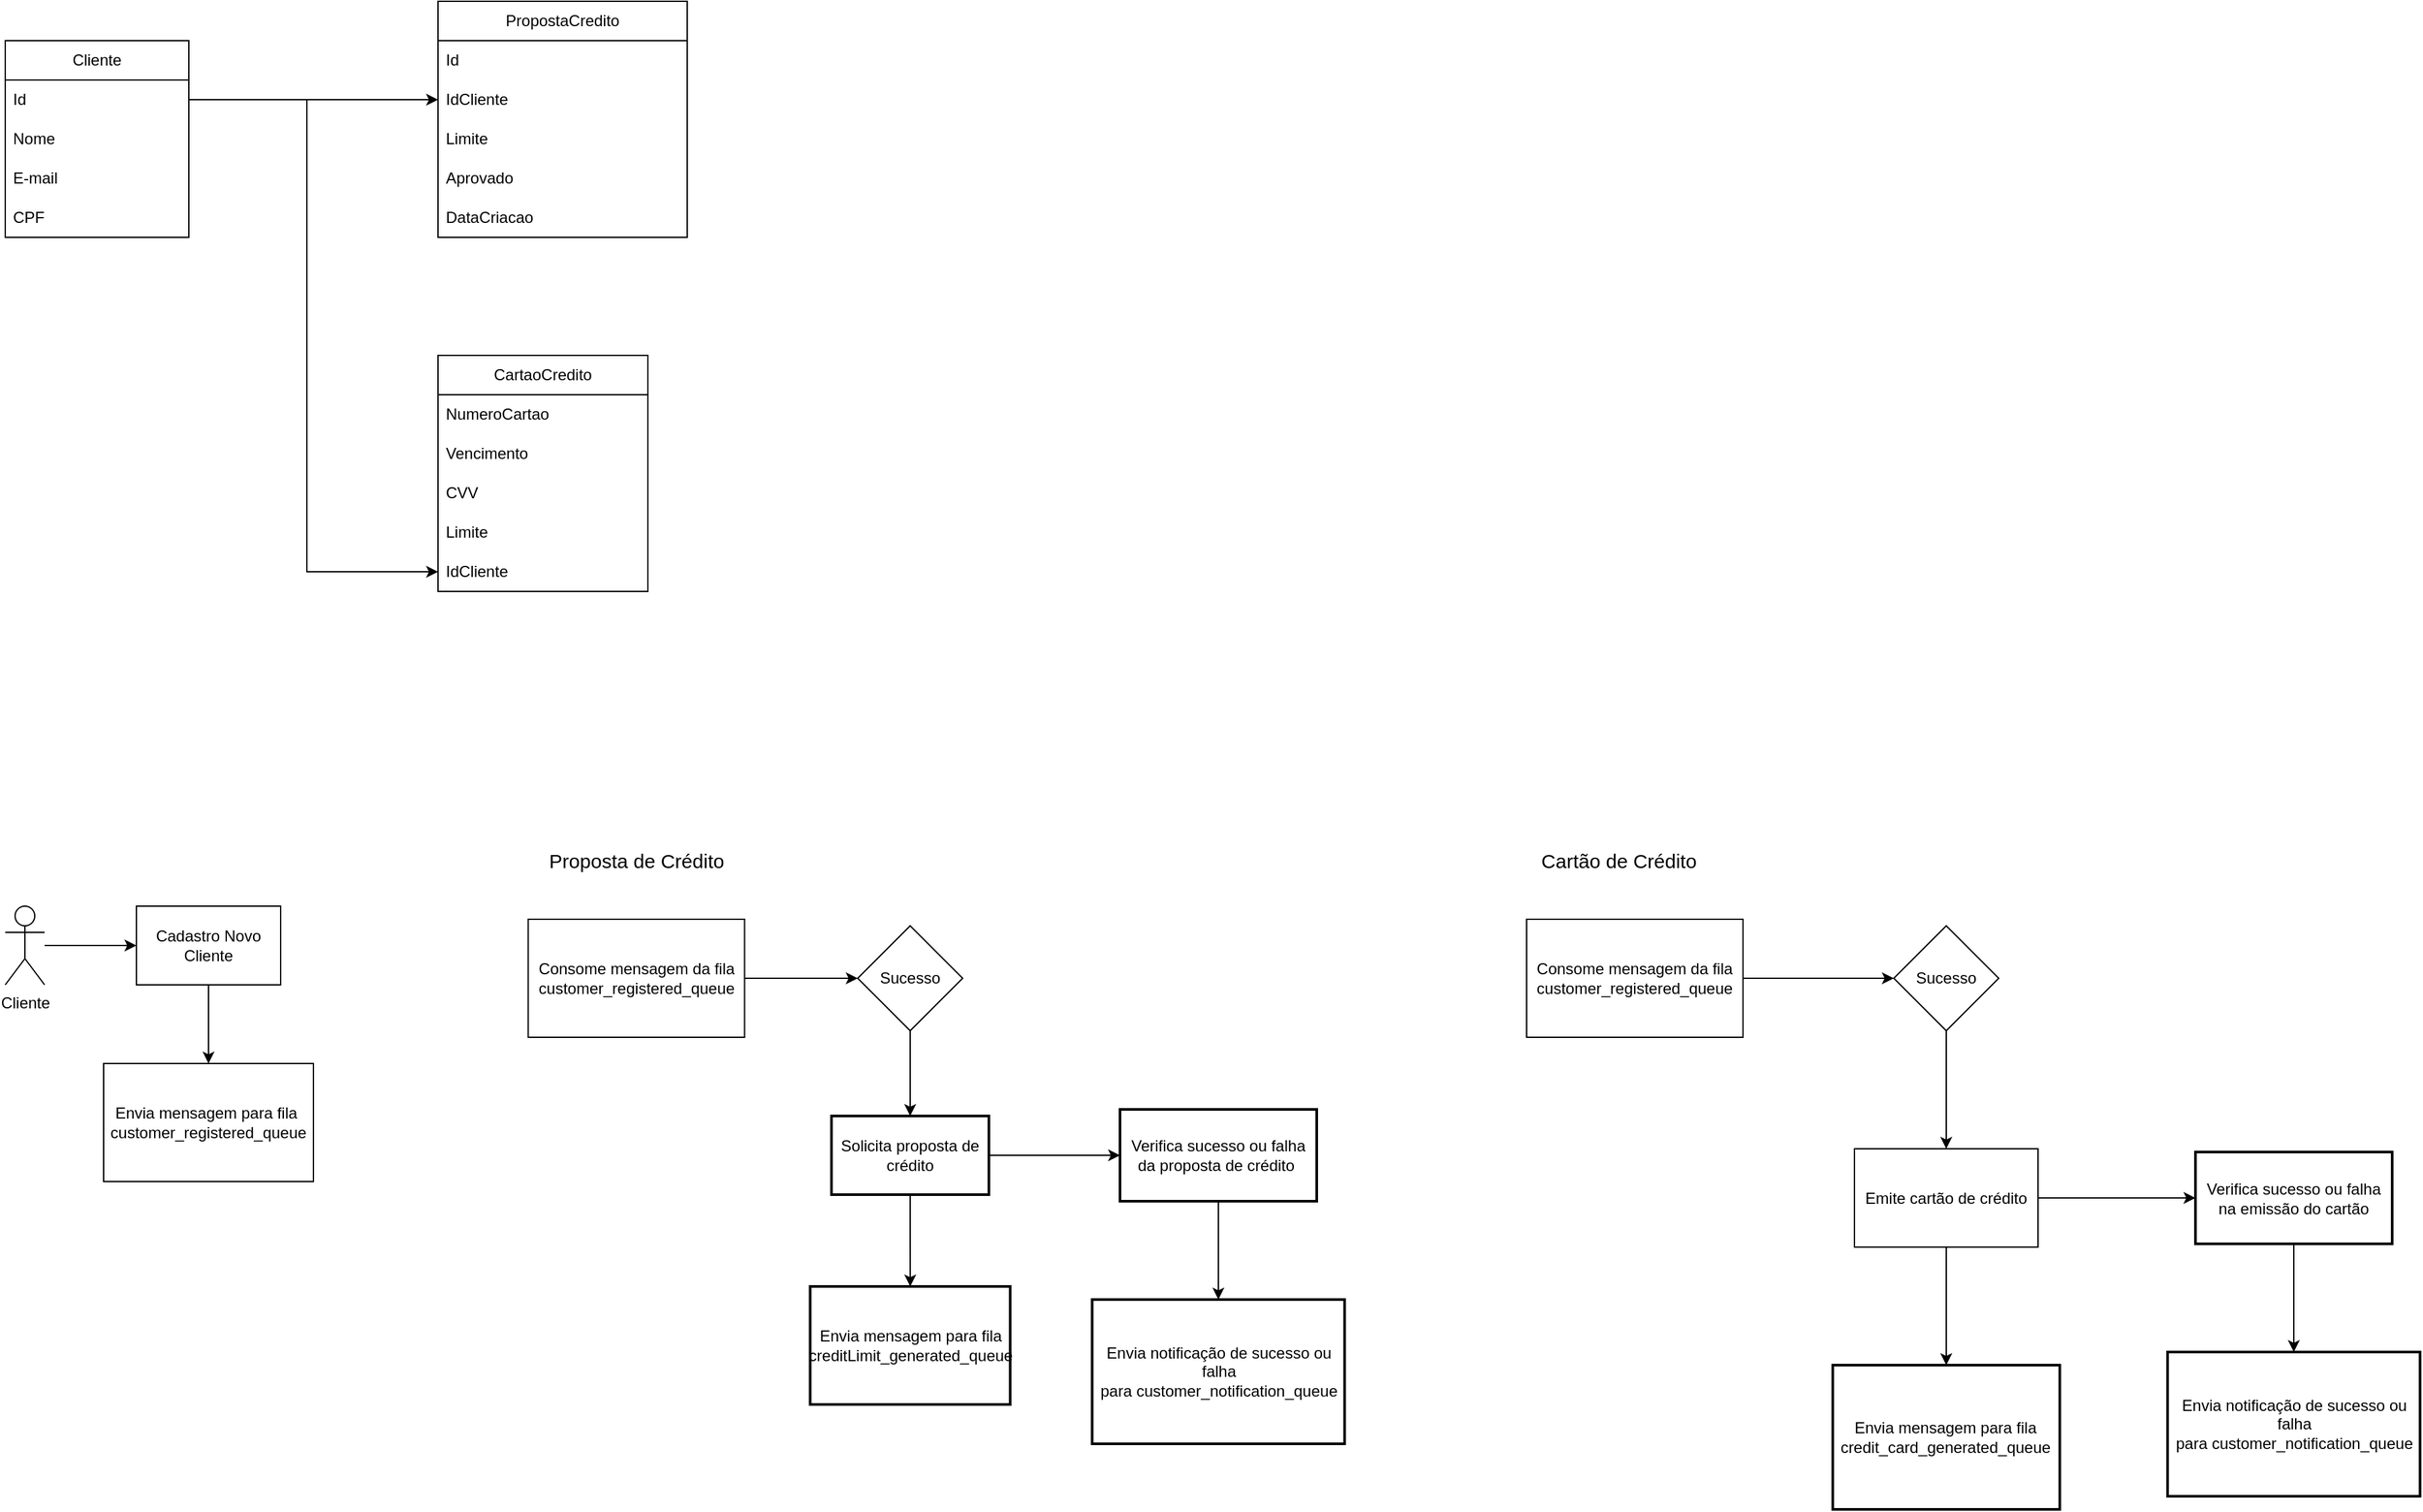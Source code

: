 <mxfile version="24.6.5" type="github">
  <diagram name="Página-1" id="kxw706e_lVqUMvJ54Nke">
    <mxGraphModel dx="1047" dy="596" grid="1" gridSize="10" guides="1" tooltips="1" connect="1" arrows="1" fold="1" page="1" pageScale="1" pageWidth="3300" pageHeight="4681" math="0" shadow="0">
      <root>
        <mxCell id="0" />
        <mxCell id="1" parent="0" />
        <mxCell id="7IVnwnWDkIYmJTcqtTQx-1" value="Cliente" style="swimlane;fontStyle=0;childLayout=stackLayout;horizontal=1;startSize=30;horizontalStack=0;resizeParent=1;resizeParentMax=0;resizeLast=0;collapsible=1;marginBottom=0;whiteSpace=wrap;html=1;" vertex="1" parent="1">
          <mxGeometry x="70" y="120" width="140" height="150" as="geometry">
            <mxRectangle x="70" y="120" width="80" height="30" as="alternateBounds" />
          </mxGeometry>
        </mxCell>
        <mxCell id="7IVnwnWDkIYmJTcqtTQx-2" value="Id" style="text;strokeColor=none;fillColor=none;align=left;verticalAlign=middle;spacingLeft=4;spacingRight=4;overflow=hidden;points=[[0,0.5],[1,0.5]];portConstraint=eastwest;rotatable=0;whiteSpace=wrap;html=1;" vertex="1" parent="7IVnwnWDkIYmJTcqtTQx-1">
          <mxGeometry y="30" width="140" height="30" as="geometry" />
        </mxCell>
        <mxCell id="7IVnwnWDkIYmJTcqtTQx-3" value="Nome" style="text;strokeColor=none;fillColor=none;align=left;verticalAlign=middle;spacingLeft=4;spacingRight=4;overflow=hidden;points=[[0,0.5],[1,0.5]];portConstraint=eastwest;rotatable=0;whiteSpace=wrap;html=1;" vertex="1" parent="7IVnwnWDkIYmJTcqtTQx-1">
          <mxGeometry y="60" width="140" height="30" as="geometry" />
        </mxCell>
        <mxCell id="7IVnwnWDkIYmJTcqtTQx-4" value="E-mail" style="text;strokeColor=none;fillColor=none;align=left;verticalAlign=middle;spacingLeft=4;spacingRight=4;overflow=hidden;points=[[0,0.5],[1,0.5]];portConstraint=eastwest;rotatable=0;whiteSpace=wrap;html=1;" vertex="1" parent="7IVnwnWDkIYmJTcqtTQx-1">
          <mxGeometry y="90" width="140" height="30" as="geometry" />
        </mxCell>
        <mxCell id="7IVnwnWDkIYmJTcqtTQx-6" value="CPF" style="text;strokeColor=none;fillColor=none;align=left;verticalAlign=middle;spacingLeft=4;spacingRight=4;overflow=hidden;points=[[0,0.5],[1,0.5]];portConstraint=eastwest;rotatable=0;whiteSpace=wrap;html=1;" vertex="1" parent="7IVnwnWDkIYmJTcqtTQx-1">
          <mxGeometry y="120" width="140" height="30" as="geometry" />
        </mxCell>
        <mxCell id="7IVnwnWDkIYmJTcqtTQx-8" value="PropostaCredito" style="swimlane;fontStyle=0;childLayout=stackLayout;horizontal=1;startSize=30;horizontalStack=0;resizeParent=1;resizeParentMax=0;resizeLast=0;collapsible=1;marginBottom=0;whiteSpace=wrap;html=1;" vertex="1" parent="1">
          <mxGeometry x="400" y="90" width="190" height="180" as="geometry" />
        </mxCell>
        <mxCell id="7IVnwnWDkIYmJTcqtTQx-9" value="Id" style="text;strokeColor=none;fillColor=none;align=left;verticalAlign=middle;spacingLeft=4;spacingRight=4;overflow=hidden;points=[[0,0.5],[1,0.5]];portConstraint=eastwest;rotatable=0;whiteSpace=wrap;html=1;" vertex="1" parent="7IVnwnWDkIYmJTcqtTQx-8">
          <mxGeometry y="30" width="190" height="30" as="geometry" />
        </mxCell>
        <mxCell id="7IVnwnWDkIYmJTcqtTQx-14" value="IdCliente" style="text;strokeColor=none;fillColor=none;align=left;verticalAlign=middle;spacingLeft=4;spacingRight=4;overflow=hidden;points=[[0,0.5],[1,0.5]];portConstraint=eastwest;rotatable=0;whiteSpace=wrap;html=1;" vertex="1" parent="7IVnwnWDkIYmJTcqtTQx-8">
          <mxGeometry y="60" width="190" height="30" as="geometry" />
        </mxCell>
        <mxCell id="7IVnwnWDkIYmJTcqtTQx-10" value="Limite" style="text;strokeColor=none;fillColor=none;align=left;verticalAlign=middle;spacingLeft=4;spacingRight=4;overflow=hidden;points=[[0,0.5],[1,0.5]];portConstraint=eastwest;rotatable=0;whiteSpace=wrap;html=1;" vertex="1" parent="7IVnwnWDkIYmJTcqtTQx-8">
          <mxGeometry y="90" width="190" height="30" as="geometry" />
        </mxCell>
        <mxCell id="7IVnwnWDkIYmJTcqtTQx-74" value="Aprovado" style="text;strokeColor=none;fillColor=none;align=left;verticalAlign=middle;spacingLeft=4;spacingRight=4;overflow=hidden;points=[[0,0.5],[1,0.5]];portConstraint=eastwest;rotatable=0;whiteSpace=wrap;html=1;" vertex="1" parent="7IVnwnWDkIYmJTcqtTQx-8">
          <mxGeometry y="120" width="190" height="30" as="geometry" />
        </mxCell>
        <mxCell id="7IVnwnWDkIYmJTcqtTQx-13" value="DataCriacao" style="text;strokeColor=none;fillColor=none;align=left;verticalAlign=middle;spacingLeft=4;spacingRight=4;overflow=hidden;points=[[0,0.5],[1,0.5]];portConstraint=eastwest;rotatable=0;whiteSpace=wrap;html=1;" vertex="1" parent="7IVnwnWDkIYmJTcqtTQx-8">
          <mxGeometry y="150" width="190" height="30" as="geometry" />
        </mxCell>
        <mxCell id="7IVnwnWDkIYmJTcqtTQx-15" style="edgeStyle=orthogonalEdgeStyle;rounded=0;orthogonalLoop=1;jettySize=auto;html=1;exitX=1;exitY=0.5;exitDx=0;exitDy=0;" edge="1" parent="1" source="7IVnwnWDkIYmJTcqtTQx-2" target="7IVnwnWDkIYmJTcqtTQx-14">
          <mxGeometry relative="1" as="geometry" />
        </mxCell>
        <mxCell id="7IVnwnWDkIYmJTcqtTQx-23" value="CartaoCredito" style="swimlane;fontStyle=0;childLayout=stackLayout;horizontal=1;startSize=30;horizontalStack=0;resizeParent=1;resizeParentMax=0;resizeLast=0;collapsible=1;marginBottom=0;whiteSpace=wrap;html=1;" vertex="1" parent="1">
          <mxGeometry x="400" y="360" width="160" height="180" as="geometry" />
        </mxCell>
        <mxCell id="7IVnwnWDkIYmJTcqtTQx-24" value="NumeroCartao" style="text;strokeColor=none;fillColor=none;align=left;verticalAlign=middle;spacingLeft=4;spacingRight=4;overflow=hidden;points=[[0,0.5],[1,0.5]];portConstraint=eastwest;rotatable=0;whiteSpace=wrap;html=1;" vertex="1" parent="7IVnwnWDkIYmJTcqtTQx-23">
          <mxGeometry y="30" width="160" height="30" as="geometry" />
        </mxCell>
        <mxCell id="7IVnwnWDkIYmJTcqtTQx-25" value="Vencimento" style="text;strokeColor=none;fillColor=none;align=left;verticalAlign=middle;spacingLeft=4;spacingRight=4;overflow=hidden;points=[[0,0.5],[1,0.5]];portConstraint=eastwest;rotatable=0;whiteSpace=wrap;html=1;" vertex="1" parent="7IVnwnWDkIYmJTcqtTQx-23">
          <mxGeometry y="60" width="160" height="30" as="geometry" />
        </mxCell>
        <mxCell id="7IVnwnWDkIYmJTcqtTQx-26" value="CVV" style="text;strokeColor=none;fillColor=none;align=left;verticalAlign=middle;spacingLeft=4;spacingRight=4;overflow=hidden;points=[[0,0.5],[1,0.5]];portConstraint=eastwest;rotatable=0;whiteSpace=wrap;html=1;" vertex="1" parent="7IVnwnWDkIYmJTcqtTQx-23">
          <mxGeometry y="90" width="160" height="30" as="geometry" />
        </mxCell>
        <mxCell id="7IVnwnWDkIYmJTcqtTQx-28" value="Limite" style="text;strokeColor=none;fillColor=none;align=left;verticalAlign=middle;spacingLeft=4;spacingRight=4;overflow=hidden;points=[[0,0.5],[1,0.5]];portConstraint=eastwest;rotatable=0;whiteSpace=wrap;html=1;" vertex="1" parent="7IVnwnWDkIYmJTcqtTQx-23">
          <mxGeometry y="120" width="160" height="30" as="geometry" />
        </mxCell>
        <mxCell id="7IVnwnWDkIYmJTcqtTQx-27" value="IdCliente" style="text;strokeColor=none;fillColor=none;align=left;verticalAlign=middle;spacingLeft=4;spacingRight=4;overflow=hidden;points=[[0,0.5],[1,0.5]];portConstraint=eastwest;rotatable=0;whiteSpace=wrap;html=1;" vertex="1" parent="7IVnwnWDkIYmJTcqtTQx-23">
          <mxGeometry y="150" width="160" height="30" as="geometry" />
        </mxCell>
        <mxCell id="7IVnwnWDkIYmJTcqtTQx-29" style="edgeStyle=orthogonalEdgeStyle;rounded=0;orthogonalLoop=1;jettySize=auto;html=1;entryX=0;entryY=0.5;entryDx=0;entryDy=0;" edge="1" parent="1" target="7IVnwnWDkIYmJTcqtTQx-27">
          <mxGeometry relative="1" as="geometry">
            <mxPoint x="210" y="165" as="sourcePoint" />
            <mxPoint x="410" y="525" as="targetPoint" />
            <Array as="points">
              <mxPoint x="300" y="165" />
              <mxPoint x="300" y="525" />
            </Array>
          </mxGeometry>
        </mxCell>
        <mxCell id="7IVnwnWDkIYmJTcqtTQx-37" style="edgeStyle=orthogonalEdgeStyle;rounded=0;orthogonalLoop=1;jettySize=auto;html=1;entryX=0;entryY=0.5;entryDx=0;entryDy=0;" edge="1" parent="1" source="7IVnwnWDkIYmJTcqtTQx-30" target="7IVnwnWDkIYmJTcqtTQx-33">
          <mxGeometry relative="1" as="geometry" />
        </mxCell>
        <mxCell id="7IVnwnWDkIYmJTcqtTQx-30" value="Cliente" style="shape=umlActor;verticalLabelPosition=bottom;verticalAlign=top;html=1;" vertex="1" parent="1">
          <mxGeometry x="70" y="780" width="30" height="60" as="geometry" />
        </mxCell>
        <mxCell id="7IVnwnWDkIYmJTcqtTQx-38" style="edgeStyle=orthogonalEdgeStyle;rounded=0;orthogonalLoop=1;jettySize=auto;html=1;" edge="1" parent="1" source="7IVnwnWDkIYmJTcqtTQx-33" target="7IVnwnWDkIYmJTcqtTQx-34">
          <mxGeometry relative="1" as="geometry" />
        </mxCell>
        <mxCell id="7IVnwnWDkIYmJTcqtTQx-33" value="Cadastro Novo Cliente" style="html=1;whiteSpace=wrap;" vertex="1" parent="1">
          <mxGeometry x="170" y="780" width="110" height="60" as="geometry" />
        </mxCell>
        <mxCell id="7IVnwnWDkIYmJTcqtTQx-34" value="Envia mensagem para fila&amp;nbsp;&lt;div&gt;customer_registered_queue&lt;/div&gt;" style="html=1;whiteSpace=wrap;" vertex="1" parent="1">
          <mxGeometry x="145" y="900" width="160" height="90" as="geometry" />
        </mxCell>
        <mxCell id="7IVnwnWDkIYmJTcqtTQx-51" value="" style="edgeStyle=orthogonalEdgeStyle;rounded=0;orthogonalLoop=1;jettySize=auto;html=1;" edge="1" parent="1" source="7IVnwnWDkIYmJTcqtTQx-42" target="7IVnwnWDkIYmJTcqtTQx-50">
          <mxGeometry relative="1" as="geometry" />
        </mxCell>
        <mxCell id="7IVnwnWDkIYmJTcqtTQx-54" value="" style="edgeStyle=orthogonalEdgeStyle;rounded=0;orthogonalLoop=1;jettySize=auto;html=1;" edge="1" parent="1" source="7IVnwnWDkIYmJTcqtTQx-42">
          <mxGeometry relative="1" as="geometry">
            <mxPoint x="920" y="970" as="targetPoint" />
          </mxGeometry>
        </mxCell>
        <mxCell id="7IVnwnWDkIYmJTcqtTQx-42" value="Solicita proposta de crédito" style="whiteSpace=wrap;html=1;strokeWidth=2;" vertex="1" parent="1">
          <mxGeometry x="700" y="940" width="120" height="60" as="geometry" />
        </mxCell>
        <mxCell id="7IVnwnWDkIYmJTcqtTQx-47" value="" style="edgeStyle=orthogonalEdgeStyle;rounded=0;orthogonalLoop=1;jettySize=auto;html=1;" edge="1" parent="1" source="7IVnwnWDkIYmJTcqtTQx-44" target="7IVnwnWDkIYmJTcqtTQx-46">
          <mxGeometry relative="1" as="geometry" />
        </mxCell>
        <mxCell id="7IVnwnWDkIYmJTcqtTQx-44" value="Consome mensagem da fila&lt;div&gt;customer_registered_queue&lt;/div&gt;" style="whiteSpace=wrap;html=1;" vertex="1" parent="1">
          <mxGeometry x="468.75" y="790" width="165" height="90" as="geometry" />
        </mxCell>
        <mxCell id="7IVnwnWDkIYmJTcqtTQx-49" style="edgeStyle=orthogonalEdgeStyle;rounded=0;orthogonalLoop=1;jettySize=auto;html=1;entryX=0.5;entryY=0;entryDx=0;entryDy=0;" edge="1" parent="1" source="7IVnwnWDkIYmJTcqtTQx-46" target="7IVnwnWDkIYmJTcqtTQx-42">
          <mxGeometry relative="1" as="geometry" />
        </mxCell>
        <mxCell id="7IVnwnWDkIYmJTcqtTQx-46" value="Sucesso" style="rhombus;whiteSpace=wrap;html=1;" vertex="1" parent="1">
          <mxGeometry x="720" y="795" width="80" height="80" as="geometry" />
        </mxCell>
        <mxCell id="7IVnwnWDkIYmJTcqtTQx-50" value="Envia mensagem para fila&lt;div&gt;creditLimit_generated_queue&lt;/div&gt;" style="whiteSpace=wrap;html=1;strokeWidth=2;" vertex="1" parent="1">
          <mxGeometry x="683.75" y="1070" width="152.5" height="90" as="geometry" />
        </mxCell>
        <mxCell id="7IVnwnWDkIYmJTcqtTQx-52" value="Proposta de Crédito" style="text;html=1;align=center;verticalAlign=middle;resizable=0;points=[];autosize=1;strokeColor=none;fillColor=none;strokeWidth=2;fontSize=15;" vertex="1" parent="1">
          <mxGeometry x="471.25" y="730" width="160" height="30" as="geometry" />
        </mxCell>
        <mxCell id="7IVnwnWDkIYmJTcqtTQx-58" value="" style="edgeStyle=orthogonalEdgeStyle;rounded=0;orthogonalLoop=1;jettySize=auto;html=1;" edge="1" parent="1" source="7IVnwnWDkIYmJTcqtTQx-55">
          <mxGeometry relative="1" as="geometry">
            <mxPoint x="995" y="1080" as="targetPoint" />
          </mxGeometry>
        </mxCell>
        <mxCell id="7IVnwnWDkIYmJTcqtTQx-55" value="Verifica sucesso ou falha da proposta de crédito&amp;nbsp;" style="whiteSpace=wrap;html=1;strokeWidth=2;" vertex="1" parent="1">
          <mxGeometry x="920" y="935" width="150" height="70" as="geometry" />
        </mxCell>
        <mxCell id="7IVnwnWDkIYmJTcqtTQx-60" value="Envia notificação de sucesso ou falha para&amp;nbsp;customer_notification_queue" style="whiteSpace=wrap;html=1;strokeWidth=2;" vertex="1" parent="1">
          <mxGeometry x="898.75" y="1080" width="192.5" height="110" as="geometry" />
        </mxCell>
        <mxCell id="7IVnwnWDkIYmJTcqtTQx-62" value="Cartão de Crédito" style="text;html=1;align=center;verticalAlign=middle;resizable=0;points=[];autosize=1;strokeColor=none;fillColor=none;strokeWidth=2;fontSize=15;" vertex="1" parent="1">
          <mxGeometry x="1230" y="730" width="140" height="30" as="geometry" />
        </mxCell>
        <mxCell id="7IVnwnWDkIYmJTcqtTQx-65" style="edgeStyle=orthogonalEdgeStyle;rounded=0;orthogonalLoop=1;jettySize=auto;html=1;entryX=0;entryY=0.5;entryDx=0;entryDy=0;" edge="1" parent="1" source="7IVnwnWDkIYmJTcqtTQx-63" target="7IVnwnWDkIYmJTcqtTQx-64">
          <mxGeometry relative="1" as="geometry" />
        </mxCell>
        <mxCell id="7IVnwnWDkIYmJTcqtTQx-63" value="Consome mensagem da fila&lt;div&gt;customer_registered_queue&lt;/div&gt;" style="whiteSpace=wrap;html=1;" vertex="1" parent="1">
          <mxGeometry x="1230" y="790" width="165" height="90" as="geometry" />
        </mxCell>
        <mxCell id="7IVnwnWDkIYmJTcqtTQx-67" value="" style="edgeStyle=orthogonalEdgeStyle;rounded=0;orthogonalLoop=1;jettySize=auto;html=1;" edge="1" parent="1" source="7IVnwnWDkIYmJTcqtTQx-64" target="7IVnwnWDkIYmJTcqtTQx-66">
          <mxGeometry relative="1" as="geometry" />
        </mxCell>
        <mxCell id="7IVnwnWDkIYmJTcqtTQx-64" value="Sucesso" style="rhombus;whiteSpace=wrap;html=1;" vertex="1" parent="1">
          <mxGeometry x="1510" y="795" width="80" height="80" as="geometry" />
        </mxCell>
        <mxCell id="7IVnwnWDkIYmJTcqtTQx-69" style="edgeStyle=orthogonalEdgeStyle;rounded=0;orthogonalLoop=1;jettySize=auto;html=1;entryX=0.5;entryY=0;entryDx=0;entryDy=0;" edge="1" parent="1" source="7IVnwnWDkIYmJTcqtTQx-66" target="7IVnwnWDkIYmJTcqtTQx-68">
          <mxGeometry relative="1" as="geometry" />
        </mxCell>
        <mxCell id="7IVnwnWDkIYmJTcqtTQx-71" style="edgeStyle=orthogonalEdgeStyle;rounded=0;orthogonalLoop=1;jettySize=auto;html=1;entryX=0;entryY=0.5;entryDx=0;entryDy=0;" edge="1" parent="1" source="7IVnwnWDkIYmJTcqtTQx-66" target="7IVnwnWDkIYmJTcqtTQx-70">
          <mxGeometry relative="1" as="geometry" />
        </mxCell>
        <mxCell id="7IVnwnWDkIYmJTcqtTQx-66" value="Emite cartão de crédito" style="whiteSpace=wrap;html=1;" vertex="1" parent="1">
          <mxGeometry x="1480" y="965" width="140" height="75" as="geometry" />
        </mxCell>
        <mxCell id="7IVnwnWDkIYmJTcqtTQx-68" value="Envia mensagem para fila&lt;div&gt;credit_card_generated_queue&lt;/div&gt;" style="whiteSpace=wrap;html=1;strokeWidth=2;" vertex="1" parent="1">
          <mxGeometry x="1463.44" y="1130" width="173.12" height="110" as="geometry" />
        </mxCell>
        <mxCell id="7IVnwnWDkIYmJTcqtTQx-73" style="edgeStyle=orthogonalEdgeStyle;rounded=0;orthogonalLoop=1;jettySize=auto;html=1;entryX=0.5;entryY=0;entryDx=0;entryDy=0;" edge="1" parent="1" source="7IVnwnWDkIYmJTcqtTQx-70" target="7IVnwnWDkIYmJTcqtTQx-72">
          <mxGeometry relative="1" as="geometry" />
        </mxCell>
        <mxCell id="7IVnwnWDkIYmJTcqtTQx-70" value="Verifica sucesso ou falha na emissão do cartão" style="whiteSpace=wrap;html=1;strokeWidth=2;" vertex="1" parent="1">
          <mxGeometry x="1740" y="967.5" width="150" height="70" as="geometry" />
        </mxCell>
        <mxCell id="7IVnwnWDkIYmJTcqtTQx-72" value="Envia notificação de sucesso ou falha para&amp;nbsp;customer_notification_queue" style="whiteSpace=wrap;html=1;strokeWidth=2;" vertex="1" parent="1">
          <mxGeometry x="1718.75" y="1120" width="192.5" height="110" as="geometry" />
        </mxCell>
      </root>
    </mxGraphModel>
  </diagram>
</mxfile>
